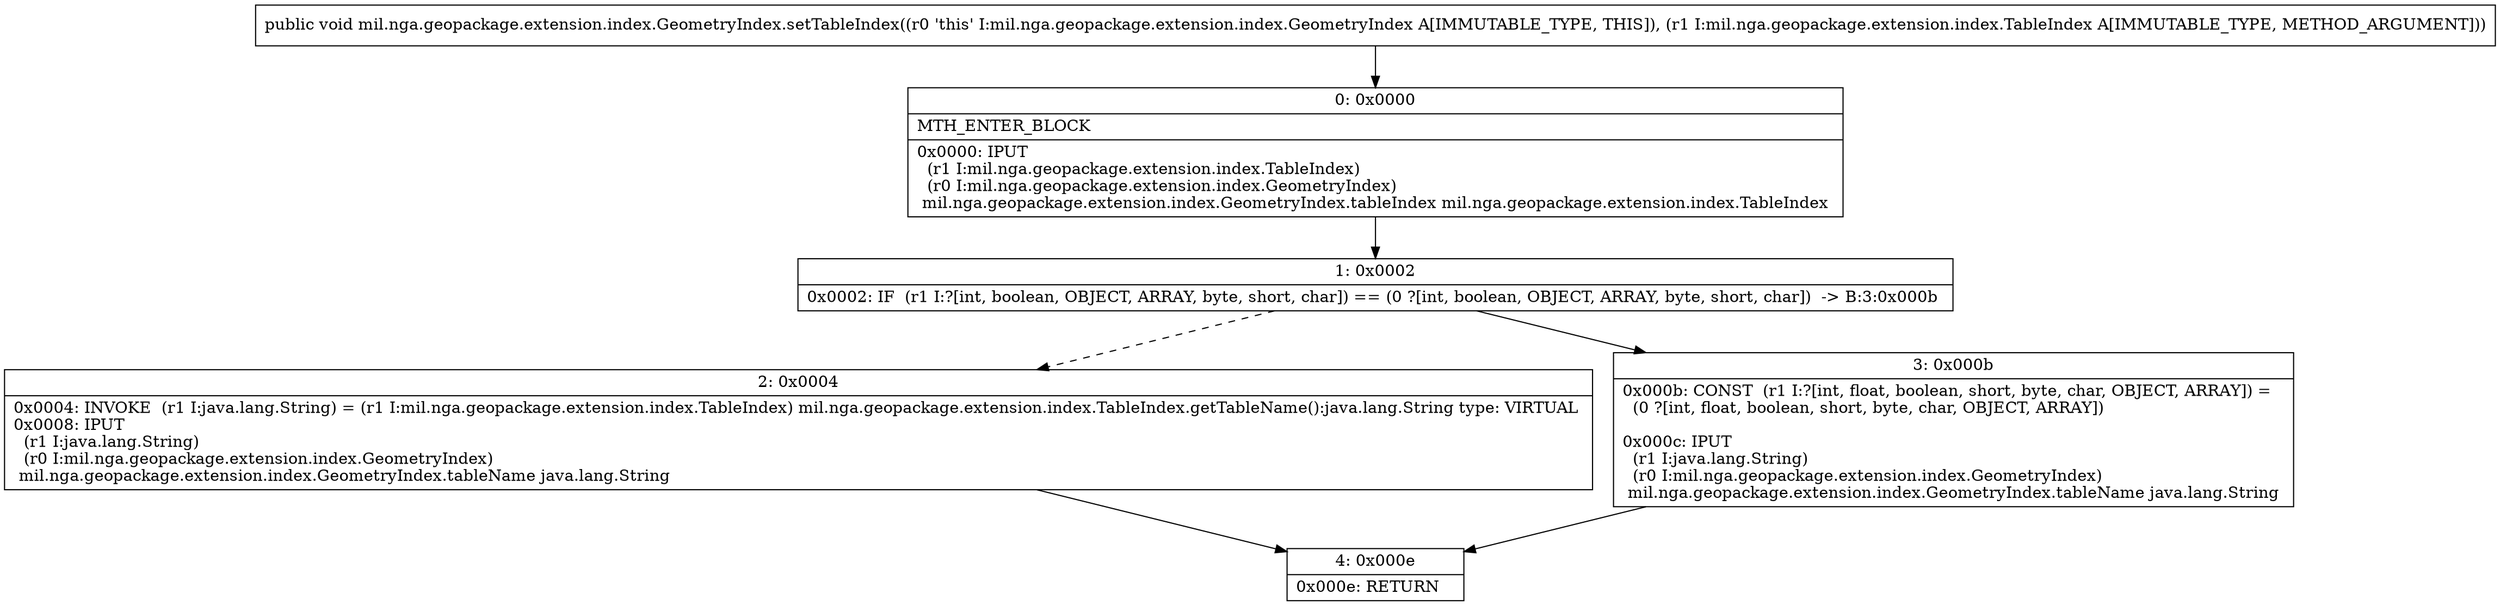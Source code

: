 digraph "CFG formil.nga.geopackage.extension.index.GeometryIndex.setTableIndex(Lmil\/nga\/geopackage\/extension\/index\/TableIndex;)V" {
Node_0 [shape=record,label="{0\:\ 0x0000|MTH_ENTER_BLOCK\l|0x0000: IPUT  \l  (r1 I:mil.nga.geopackage.extension.index.TableIndex)\l  (r0 I:mil.nga.geopackage.extension.index.GeometryIndex)\l mil.nga.geopackage.extension.index.GeometryIndex.tableIndex mil.nga.geopackage.extension.index.TableIndex \l}"];
Node_1 [shape=record,label="{1\:\ 0x0002|0x0002: IF  (r1 I:?[int, boolean, OBJECT, ARRAY, byte, short, char]) == (0 ?[int, boolean, OBJECT, ARRAY, byte, short, char])  \-\> B:3:0x000b \l}"];
Node_2 [shape=record,label="{2\:\ 0x0004|0x0004: INVOKE  (r1 I:java.lang.String) = (r1 I:mil.nga.geopackage.extension.index.TableIndex) mil.nga.geopackage.extension.index.TableIndex.getTableName():java.lang.String type: VIRTUAL \l0x0008: IPUT  \l  (r1 I:java.lang.String)\l  (r0 I:mil.nga.geopackage.extension.index.GeometryIndex)\l mil.nga.geopackage.extension.index.GeometryIndex.tableName java.lang.String \l}"];
Node_3 [shape=record,label="{3\:\ 0x000b|0x000b: CONST  (r1 I:?[int, float, boolean, short, byte, char, OBJECT, ARRAY]) = \l  (0 ?[int, float, boolean, short, byte, char, OBJECT, ARRAY])\l \l0x000c: IPUT  \l  (r1 I:java.lang.String)\l  (r0 I:mil.nga.geopackage.extension.index.GeometryIndex)\l mil.nga.geopackage.extension.index.GeometryIndex.tableName java.lang.String \l}"];
Node_4 [shape=record,label="{4\:\ 0x000e|0x000e: RETURN   \l}"];
MethodNode[shape=record,label="{public void mil.nga.geopackage.extension.index.GeometryIndex.setTableIndex((r0 'this' I:mil.nga.geopackage.extension.index.GeometryIndex A[IMMUTABLE_TYPE, THIS]), (r1 I:mil.nga.geopackage.extension.index.TableIndex A[IMMUTABLE_TYPE, METHOD_ARGUMENT])) }"];
MethodNode -> Node_0;
Node_0 -> Node_1;
Node_1 -> Node_2[style=dashed];
Node_1 -> Node_3;
Node_2 -> Node_4;
Node_3 -> Node_4;
}


